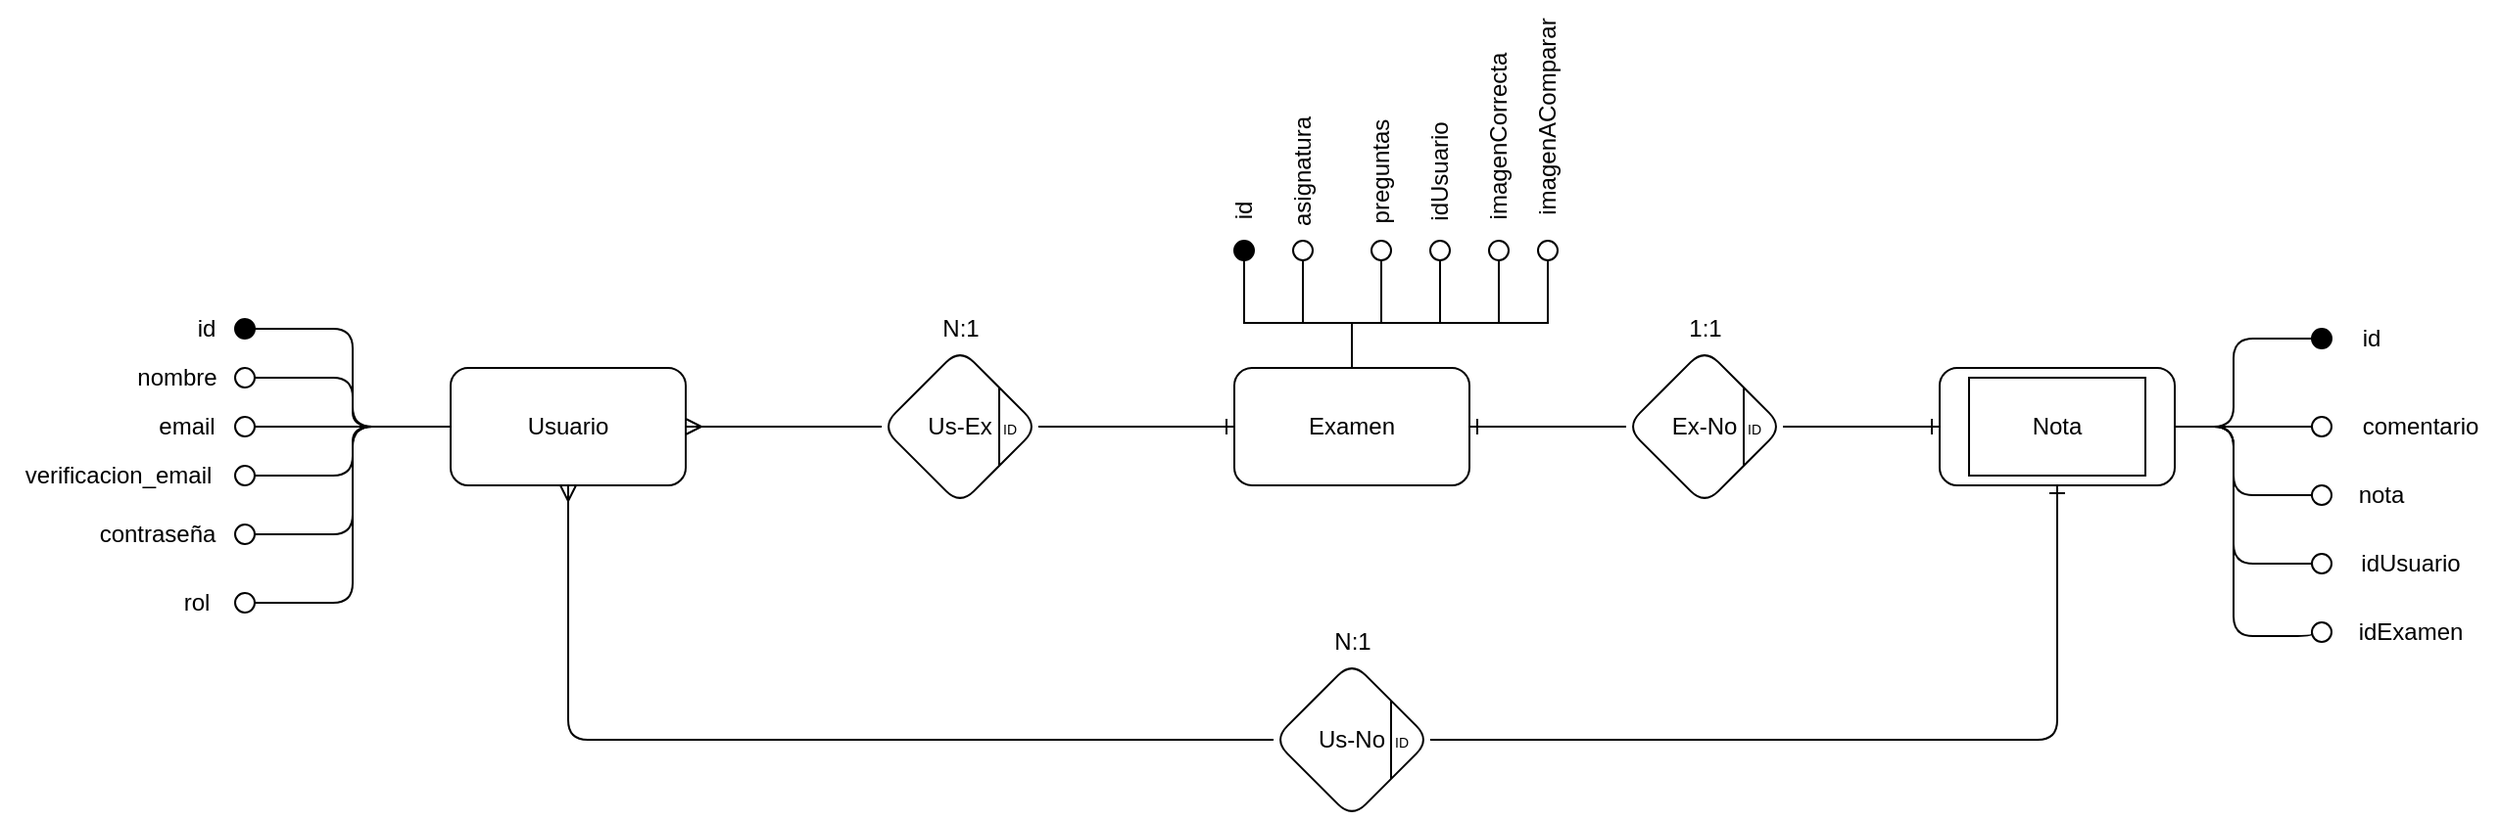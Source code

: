 <mxfile>
    <diagram id="fs26s8ENTE_4_NqMiJsl" name="Page-1">
        <mxGraphModel dx="635" dy="310" grid="1" gridSize="10" guides="1" tooltips="1" connect="1" arrows="1" fold="1" page="1" pageScale="1" pageWidth="850" pageHeight="1100" math="0" shadow="0">
            <root>
                <mxCell id="0"/>
                <mxCell id="1" parent="0"/>
                <mxCell id="45" value="" style="edgeStyle=none;html=1;endArrow=none;endFill=0;startArrow=ERmany;startFill=0;" parent="1" source="2" target="44" edge="1">
                    <mxGeometry relative="1" as="geometry">
                        <Array as="points">
                            <mxPoint x="460" y="683"/>
                        </Array>
                    </mxGeometry>
                </mxCell>
                <mxCell id="2" value="Usuario" style="rounded=1;whiteSpace=wrap;html=1;" parent="1" vertex="1">
                    <mxGeometry x="400" y="493" width="120" height="60" as="geometry"/>
                </mxCell>
                <mxCell id="41" value="" style="edgeStyle=none;html=1;endArrow=none;endFill=0;startArrow=ERone;startFill=0;" parent="1" source="3" target="40" edge="1">
                    <mxGeometry relative="1" as="geometry"/>
                </mxCell>
                <mxCell id="3" value="Examen" style="rounded=1;whiteSpace=wrap;html=1;" parent="1" vertex="1">
                    <mxGeometry x="800" y="493" width="120" height="60" as="geometry"/>
                </mxCell>
                <mxCell id="5" style="edgeStyle=none;html=1;entryX=1;entryY=0.5;entryDx=0;entryDy=0;startArrow=none;startFill=0;endArrow=ERmany;endFill=0;" parent="1" source="4" target="2" edge="1">
                    <mxGeometry relative="1" as="geometry"/>
                </mxCell>
                <mxCell id="6" style="edgeStyle=none;html=1;entryX=0;entryY=0.5;entryDx=0;entryDy=0;startArrow=none;startFill=0;endArrow=ERone;endFill=0;" parent="1" source="4" target="3" edge="1">
                    <mxGeometry relative="1" as="geometry"/>
                </mxCell>
                <mxCell id="4" value="Us-Ex" style="rhombus;whiteSpace=wrap;html=1;rounded=1;" parent="1" vertex="1">
                    <mxGeometry x="620" y="483" width="80" height="80" as="geometry"/>
                </mxCell>
                <mxCell id="43" value="" style="edgeStyle=none;html=1;endArrow=ERone;endFill=0;" parent="1" source="40" target="42" edge="1">
                    <mxGeometry relative="1" as="geometry"/>
                </mxCell>
                <mxCell id="40" value="Ex-No" style="rhombus;whiteSpace=wrap;html=1;rounded=1;" parent="1" vertex="1">
                    <mxGeometry x="1000" y="483" width="80" height="80" as="geometry"/>
                </mxCell>
                <mxCell id="42" value="Nota" style="whiteSpace=wrap;html=1;rounded=1;" parent="1" vertex="1">
                    <mxGeometry x="1160" y="493" width="120" height="60" as="geometry"/>
                </mxCell>
                <mxCell id="46" style="edgeStyle=none;html=1;entryX=0.5;entryY=1;entryDx=0;entryDy=0;endArrow=ERone;endFill=0;" parent="1" source="44" target="42" edge="1">
                    <mxGeometry relative="1" as="geometry">
                        <Array as="points">
                            <mxPoint x="1220" y="683"/>
                        </Array>
                    </mxGeometry>
                </mxCell>
                <mxCell id="44" value="Us-No" style="rhombus;whiteSpace=wrap;html=1;rounded=1;" parent="1" vertex="1">
                    <mxGeometry x="820" y="643" width="80" height="80" as="geometry"/>
                </mxCell>
                <mxCell id="51" value="nombre" style="text;html=1;align=center;verticalAlign=middle;resizable=0;points=[];autosize=1;strokeColor=none;fillColor=none;" parent="1" vertex="1">
                    <mxGeometry x="230" y="483" width="60" height="30" as="geometry"/>
                </mxCell>
                <mxCell id="52" value="email" style="text;html=1;align=center;verticalAlign=middle;resizable=0;points=[];autosize=1;strokeColor=none;fillColor=none;" parent="1" vertex="1">
                    <mxGeometry x="240" y="508" width="50" height="30" as="geometry"/>
                </mxCell>
                <mxCell id="53" value="contraseña" style="text;html=1;align=center;verticalAlign=middle;resizable=0;points=[];autosize=1;strokeColor=none;fillColor=none;" parent="1" vertex="1">
                    <mxGeometry x="210" y="563" width="80" height="30" as="geometry"/>
                </mxCell>
                <mxCell id="54" value="verificacion_email" style="text;html=1;align=center;verticalAlign=middle;resizable=0;points=[];autosize=1;strokeColor=none;fillColor=none;" parent="1" vertex="1">
                    <mxGeometry x="170" y="533" width="120" height="30" as="geometry"/>
                </mxCell>
                <mxCell id="55" value="id" style="text;html=1;align=center;verticalAlign=middle;resizable=0;points=[];autosize=1;strokeColor=none;fillColor=none;" parent="1" vertex="1">
                    <mxGeometry x="260" y="458" width="30" height="30" as="geometry"/>
                </mxCell>
                <mxCell id="63" style="edgeStyle=none;html=1;entryX=0;entryY=0.5;entryDx=0;entryDy=0;endArrow=none;endFill=0;" parent="1" source="56" target="2" edge="1">
                    <mxGeometry relative="1" as="geometry">
                        <Array as="points">
                            <mxPoint x="350" y="473"/>
                            <mxPoint x="350" y="523"/>
                        </Array>
                    </mxGeometry>
                </mxCell>
                <mxCell id="56" value="" style="ellipse;whiteSpace=wrap;html=1;fillColor=#000000;fontColor=#ffffff;strokeColor=light-dark(#000000, #b2cbff);" parent="1" vertex="1">
                    <mxGeometry x="290" y="468" width="10" height="10" as="geometry"/>
                </mxCell>
                <mxCell id="57" value="" style="ellipse;whiteSpace=wrap;html=1;" parent="1" vertex="1">
                    <mxGeometry x="290" y="493" width="10" height="10" as="geometry"/>
                </mxCell>
                <mxCell id="65" style="edgeStyle=none;html=1;entryX=0;entryY=0.5;entryDx=0;entryDy=0;endArrow=none;endFill=0;" parent="1" source="58" target="2" edge="1">
                    <mxGeometry relative="1" as="geometry"/>
                </mxCell>
                <mxCell id="58" value="" style="ellipse;whiteSpace=wrap;html=1;" parent="1" vertex="1">
                    <mxGeometry x="290" y="518" width="10" height="10" as="geometry"/>
                </mxCell>
                <mxCell id="67" style="edgeStyle=none;html=1;entryX=0;entryY=0.5;entryDx=0;entryDy=0;endArrow=none;endFill=0;" parent="1" source="59" target="2" edge="1">
                    <mxGeometry relative="1" as="geometry">
                        <Array as="points">
                            <mxPoint x="350" y="548"/>
                            <mxPoint x="350" y="523"/>
                        </Array>
                    </mxGeometry>
                </mxCell>
                <mxCell id="59" value="" style="ellipse;whiteSpace=wrap;html=1;" parent="1" vertex="1">
                    <mxGeometry x="290" y="543" width="10" height="10" as="geometry"/>
                </mxCell>
                <mxCell id="66" style="edgeStyle=none;html=1;entryX=0;entryY=0.5;entryDx=0;entryDy=0;endArrow=none;endFill=0;" parent="1" source="60" target="2" edge="1">
                    <mxGeometry relative="1" as="geometry">
                        <Array as="points">
                            <mxPoint x="350" y="578"/>
                            <mxPoint x="350" y="523"/>
                        </Array>
                    </mxGeometry>
                </mxCell>
                <mxCell id="60" value="" style="ellipse;whiteSpace=wrap;html=1;" parent="1" vertex="1">
                    <mxGeometry x="290" y="573" width="10" height="10" as="geometry"/>
                </mxCell>
                <mxCell id="64" style="edgeStyle=none;html=1;endArrow=none;endFill=0;" parent="1" source="57" edge="1">
                    <mxGeometry relative="1" as="geometry">
                        <mxPoint x="400" y="523" as="targetPoint"/>
                        <Array as="points">
                            <mxPoint x="320" y="498"/>
                            <mxPoint x="350" y="498"/>
                            <mxPoint x="350" y="523"/>
                        </Array>
                    </mxGeometry>
                </mxCell>
                <mxCell id="68" value="N:1" style="text;html=1;align=center;verticalAlign=middle;resizable=0;points=[];autosize=1;strokeColor=none;fillColor=none;" parent="1" vertex="1">
                    <mxGeometry x="640" y="458" width="40" height="30" as="geometry"/>
                </mxCell>
                <mxCell id="71" value="" style="edgeStyle=none;orthogonalLoop=1;jettySize=auto;html=1;endArrow=none;endFill=0;exitX=1;exitY=0;exitDx=0;exitDy=0;entryX=1;entryY=1;entryDx=0;entryDy=0;" parent="1" source="4" target="4" edge="1">
                    <mxGeometry width="100" relative="1" as="geometry">
                        <mxPoint x="610" y="443" as="sourcePoint"/>
                        <mxPoint x="710" y="443" as="targetPoint"/>
                        <Array as="points"/>
                    </mxGeometry>
                </mxCell>
                <mxCell id="76" value="N:1" style="text;html=1;align=center;verticalAlign=middle;resizable=0;points=[];autosize=1;strokeColor=none;fillColor=none;" parent="1" vertex="1">
                    <mxGeometry x="840" y="618" width="40" height="30" as="geometry"/>
                </mxCell>
                <mxCell id="78" value="" style="edgeStyle=none;orthogonalLoop=1;jettySize=auto;html=1;endArrow=none;endFill=0;exitX=1;exitY=0;exitDx=0;exitDy=0;entryX=1;entryY=1;entryDx=0;entryDy=0;" parent="1" edge="1">
                    <mxGeometry width="100" relative="1" as="geometry">
                        <mxPoint x="880" y="663" as="sourcePoint"/>
                        <mxPoint x="880" y="703" as="targetPoint"/>
                        <Array as="points"/>
                    </mxGeometry>
                </mxCell>
                <mxCell id="79" value="" style="edgeStyle=none;orthogonalLoop=1;jettySize=auto;html=1;endArrow=none;endFill=0;exitX=1;exitY=0;exitDx=0;exitDy=0;entryX=1;entryY=1;entryDx=0;entryDy=0;" parent="1" edge="1">
                    <mxGeometry width="100" relative="1" as="geometry">
                        <mxPoint x="1060" y="503" as="sourcePoint"/>
                        <mxPoint x="1060" y="543" as="targetPoint"/>
                        <Array as="points"/>
                    </mxGeometry>
                </mxCell>
                <mxCell id="125" value="" style="ellipse;whiteSpace=wrap;html=1;fillColor=#000000;fontColor=#ffffff;strokeColor=light-dark(#000000, #b2cbff);" parent="1" vertex="1">
                    <mxGeometry x="800" y="428" width="10" height="10" as="geometry"/>
                </mxCell>
                <mxCell id="127" value="" style="edgeStyle=segmentEdgeStyle;endArrow=none;html=1;curved=0;rounded=0;endSize=8;startSize=8;sourcePerimeterSpacing=0;targetPerimeterSpacing=0;endFill=0;entryX=0.5;entryY=1;entryDx=0;entryDy=0;" parent="1" target="132" edge="1">
                    <mxGeometry width="100" relative="1" as="geometry">
                        <mxPoint x="860" y="488" as="sourcePoint"/>
                        <mxPoint x="960" y="423" as="targetPoint"/>
                        <Array as="points">
                            <mxPoint x="860" y="470"/>
                            <mxPoint x="905" y="470"/>
                        </Array>
                    </mxGeometry>
                </mxCell>
                <mxCell id="128" value="" style="edgeStyle=segmentEdgeStyle;endArrow=none;html=1;curved=0;rounded=0;endSize=8;startSize=8;sourcePerimeterSpacing=0;targetPerimeterSpacing=0;exitX=0.5;exitY=0;exitDx=0;exitDy=0;entryX=0.5;entryY=1;entryDx=0;entryDy=0;endFill=0;" parent="1" source="3" target="131" edge="1">
                    <mxGeometry width="100" relative="1" as="geometry">
                        <mxPoint x="945" y="398" as="sourcePoint"/>
                        <mxPoint x="890" y="343" as="targetPoint"/>
                        <Array as="points">
                            <mxPoint x="860" y="470"/>
                            <mxPoint x="875" y="470"/>
                        </Array>
                    </mxGeometry>
                </mxCell>
                <mxCell id="129" value="" style="edgeStyle=segmentEdgeStyle;endArrow=none;html=1;curved=0;rounded=0;endSize=8;startSize=8;sourcePerimeterSpacing=0;targetPerimeterSpacing=0;exitX=0.5;exitY=0;exitDx=0;exitDy=0;entryX=0.5;entryY=1;entryDx=0;entryDy=0;endFill=0;" parent="1" source="3" target="130" edge="1">
                    <mxGeometry width="100" relative="1" as="geometry">
                        <mxPoint x="920" y="440.5" as="sourcePoint"/>
                        <mxPoint x="865" y="385.5" as="targetPoint"/>
                        <Array as="points">
                            <mxPoint x="860" y="470"/>
                            <mxPoint x="835" y="470"/>
                        </Array>
                    </mxGeometry>
                </mxCell>
                <mxCell id="130" value="" style="ellipse;whiteSpace=wrap;html=1;" parent="1" vertex="1">
                    <mxGeometry x="830" y="428" width="10" height="10" as="geometry"/>
                </mxCell>
                <mxCell id="131" value="" style="ellipse;whiteSpace=wrap;html=1;" parent="1" vertex="1">
                    <mxGeometry x="870" y="428" width="10" height="10" as="geometry"/>
                </mxCell>
                <mxCell id="132" value="" style="ellipse;whiteSpace=wrap;html=1;" parent="1" vertex="1">
                    <mxGeometry x="900" y="428" width="10" height="10" as="geometry"/>
                </mxCell>
                <mxCell id="133" value="" style="edgeStyle=segmentEdgeStyle;endArrow=none;html=1;curved=0;rounded=0;endSize=8;startSize=8;sourcePerimeterSpacing=0;targetPerimeterSpacing=0;endFill=0;entryX=0.5;entryY=1;entryDx=0;entryDy=0;exitX=0.5;exitY=0;exitDx=0;exitDy=0;" parent="1" source="3" target="125" edge="1">
                    <mxGeometry width="100" relative="1" as="geometry">
                        <mxPoint x="870" y="498" as="sourcePoint"/>
                        <mxPoint x="915" y="448" as="targetPoint"/>
                        <Array as="points">
                            <mxPoint x="860" y="470"/>
                            <mxPoint x="805" y="470"/>
                        </Array>
                    </mxGeometry>
                </mxCell>
                <mxCell id="134" value="id" style="text;html=1;align=center;verticalAlign=middle;resizable=0;points=[];autosize=1;strokeColor=none;fillColor=none;rotation=-90;" parent="1" vertex="1">
                    <mxGeometry x="790" y="398" width="30" height="30" as="geometry"/>
                </mxCell>
                <mxCell id="135" value="idUsuario" style="text;html=1;align=center;verticalAlign=middle;resizable=0;points=[];autosize=1;strokeColor=none;fillColor=none;rotation=-90;" parent="1" vertex="1">
                    <mxGeometry x="870" y="378" width="70" height="30" as="geometry"/>
                </mxCell>
                <mxCell id="136" value="preguntas" style="text;html=1;align=center;verticalAlign=middle;resizable=0;points=[];autosize=1;strokeColor=none;fillColor=none;rotation=-90;" parent="1" vertex="1">
                    <mxGeometry x="835" y="378" width="80" height="30" as="geometry"/>
                </mxCell>
                <mxCell id="137" value="asignatura" style="text;html=1;align=center;verticalAlign=middle;resizable=0;points=[];autosize=1;strokeColor=none;fillColor=none;rotation=-90;" parent="1" vertex="1">
                    <mxGeometry x="795" y="378" width="80" height="30" as="geometry"/>
                </mxCell>
                <mxCell id="148" style="edgeStyle=none;html=1;entryX=1;entryY=0.5;entryDx=0;entryDy=0;endArrow=none;endFill=0;" parent="1" source="138" target="42" edge="1">
                    <mxGeometry relative="1" as="geometry">
                        <Array as="points">
                            <mxPoint x="1310" y="478"/>
                            <mxPoint x="1310" y="523"/>
                        </Array>
                    </mxGeometry>
                </mxCell>
                <mxCell id="138" value="" style="ellipse;whiteSpace=wrap;html=1;fillColor=#000000;fontColor=#ffffff;strokeColor=light-dark(#000000, #b2cbff);" parent="1" vertex="1">
                    <mxGeometry x="1350" y="473" width="10" height="10" as="geometry"/>
                </mxCell>
                <mxCell id="150" style="edgeStyle=none;html=1;entryX=1;entryY=0.5;entryDx=0;entryDy=0;endArrow=none;endFill=0;" parent="1" source="139" target="42" edge="1">
                    <mxGeometry relative="1" as="geometry"/>
                </mxCell>
                <mxCell id="139" value="" style="ellipse;whiteSpace=wrap;html=1;" parent="1" vertex="1">
                    <mxGeometry x="1350" y="518" width="10" height="10" as="geometry"/>
                </mxCell>
                <mxCell id="151" style="edgeStyle=none;html=1;entryX=1;entryY=0.5;entryDx=0;entryDy=0;endArrow=none;endFill=0;" parent="1" source="140" target="42" edge="1">
                    <mxGeometry relative="1" as="geometry">
                        <Array as="points">
                            <mxPoint x="1310" y="558"/>
                            <mxPoint x="1310" y="523"/>
                        </Array>
                    </mxGeometry>
                </mxCell>
                <mxCell id="140" value="" style="ellipse;whiteSpace=wrap;html=1;" parent="1" vertex="1">
                    <mxGeometry x="1350" y="553" width="10" height="10" as="geometry"/>
                </mxCell>
                <mxCell id="152" style="edgeStyle=none;html=1;entryX=1;entryY=0.5;entryDx=0;entryDy=0;endArrow=none;endFill=0;" parent="1" source="141" target="42" edge="1">
                    <mxGeometry relative="1" as="geometry">
                        <Array as="points">
                            <mxPoint x="1310" y="593"/>
                            <mxPoint x="1310" y="523"/>
                        </Array>
                    </mxGeometry>
                </mxCell>
                <mxCell id="141" value="" style="ellipse;whiteSpace=wrap;html=1;" parent="1" vertex="1">
                    <mxGeometry x="1350" y="588" width="10" height="10" as="geometry"/>
                </mxCell>
                <mxCell id="142" value="id" style="text;html=1;align=center;verticalAlign=middle;resizable=0;points=[];autosize=1;strokeColor=none;fillColor=none;rotation=0;" parent="1" vertex="1">
                    <mxGeometry x="1365" y="463" width="30" height="30" as="geometry"/>
                </mxCell>
                <mxCell id="143" value="idUsuario" style="text;html=1;align=center;verticalAlign=middle;resizable=0;points=[];autosize=1;strokeColor=none;fillColor=none;rotation=0;" parent="1" vertex="1">
                    <mxGeometry x="1365" y="578" width="70" height="30" as="geometry"/>
                </mxCell>
                <mxCell id="144" value="idExamen" style="text;html=1;align=center;verticalAlign=middle;resizable=0;points=[];autosize=1;strokeColor=none;fillColor=none;rotation=0;" parent="1" vertex="1">
                    <mxGeometry x="1360" y="613" width="80" height="30" as="geometry"/>
                </mxCell>
                <mxCell id="145" value="nota" style="text;html=1;align=center;verticalAlign=middle;resizable=0;points=[];autosize=1;strokeColor=none;fillColor=none;rotation=0;" parent="1" vertex="1">
                    <mxGeometry x="1360" y="543" width="50" height="30" as="geometry"/>
                </mxCell>
                <mxCell id="154" value="&lt;font style=&quot;font-size: 7px;&quot;&gt;ID&lt;/font&gt;" style="text;html=1;align=center;verticalAlign=middle;resizable=0;points=[];autosize=1;strokeColor=none;fillColor=none;" parent="1" vertex="1">
                    <mxGeometry x="670" y="508" width="30" height="30" as="geometry"/>
                </mxCell>
                <mxCell id="155" value="&lt;font style=&quot;font-size: 7px;&quot;&gt;ID&lt;/font&gt;" style="text;html=1;align=center;verticalAlign=middle;resizable=0;points=[];autosize=1;strokeColor=none;fillColor=none;" parent="1" vertex="1">
                    <mxGeometry x="1050" y="508" width="30" height="30" as="geometry"/>
                </mxCell>
                <mxCell id="156" value="&lt;font style=&quot;font-size: 7px;&quot;&gt;ID&lt;/font&gt;" style="text;html=1;align=center;verticalAlign=middle;resizable=0;points=[];autosize=1;strokeColor=none;fillColor=none;" parent="1" vertex="1">
                    <mxGeometry x="870" y="668" width="30" height="30" as="geometry"/>
                </mxCell>
                <mxCell id="158" value="rol" style="text;html=1;align=center;verticalAlign=middle;resizable=0;points=[];autosize=1;strokeColor=none;fillColor=none;" parent="1" vertex="1">
                    <mxGeometry x="250" y="598" width="40" height="30" as="geometry"/>
                </mxCell>
                <mxCell id="160" style="edgeStyle=none;html=1;entryX=0;entryY=0.5;entryDx=0;entryDy=0;endArrow=none;endFill=0;" parent="1" source="159" target="2" edge="1">
                    <mxGeometry relative="1" as="geometry">
                        <Array as="points">
                            <mxPoint x="350" y="613"/>
                            <mxPoint x="350" y="523"/>
                        </Array>
                    </mxGeometry>
                </mxCell>
                <mxCell id="159" value="" style="ellipse;whiteSpace=wrap;html=1;" parent="1" vertex="1">
                    <mxGeometry x="290" y="608" width="10" height="10" as="geometry"/>
                </mxCell>
                <mxCell id="161" value="comentario" style="text;html=1;align=center;verticalAlign=middle;resizable=0;points=[];autosize=1;strokeColor=none;fillColor=none;" parent="1" vertex="1">
                    <mxGeometry x="1365" y="508" width="80" height="30" as="geometry"/>
                </mxCell>
                <mxCell id="162" value="" style="ellipse;whiteSpace=wrap;html=1;" parent="1" vertex="1">
                    <mxGeometry x="1350" y="623" width="10" height="10" as="geometry"/>
                </mxCell>
                <mxCell id="164" style="edgeStyle=none;html=1;entryX=1;entryY=0.5;entryDx=0;entryDy=0;endArrow=none;endFill=0;exitX=0;exitY=0.5;exitDx=0;exitDy=0;" parent="1" source="162" edge="1">
                    <mxGeometry relative="1" as="geometry">
                        <mxPoint x="1350" y="593" as="sourcePoint"/>
                        <mxPoint x="1280" y="523" as="targetPoint"/>
                        <Array as="points">
                            <mxPoint x="1350" y="630"/>
                            <mxPoint x="1310" y="630"/>
                            <mxPoint x="1310" y="523"/>
                        </Array>
                    </mxGeometry>
                </mxCell>
                <mxCell id="165" value="1:1" style="text;html=1;align=center;verticalAlign=middle;resizable=0;points=[];autosize=1;strokeColor=none;fillColor=none;" parent="1" vertex="1">
                    <mxGeometry x="1020" y="458" width="40" height="30" as="geometry"/>
                </mxCell>
                <mxCell id="166" value="" style="whiteSpace=wrap;html=1;fillColor=none;" parent="1" vertex="1">
                    <mxGeometry x="1175" y="498" width="90" height="50" as="geometry"/>
                </mxCell>
                <mxCell id="167" value="imagenCorrecta" style="text;html=1;align=center;verticalAlign=middle;resizable=0;points=[];autosize=1;strokeColor=none;fillColor=none;rotation=-90;" vertex="1" parent="1">
                    <mxGeometry x="880" y="360" width="110" height="30" as="geometry"/>
                </mxCell>
                <mxCell id="169" value="imagenAComparar" style="text;html=1;align=center;verticalAlign=middle;resizable=0;points=[];autosize=1;strokeColor=none;fillColor=none;rotation=-90;" vertex="1" parent="1">
                    <mxGeometry x="900" y="350" width="120" height="30" as="geometry"/>
                </mxCell>
                <mxCell id="170" value="" style="ellipse;whiteSpace=wrap;html=1;" vertex="1" parent="1">
                    <mxGeometry x="930" y="428" width="10" height="10" as="geometry"/>
                </mxCell>
                <mxCell id="171" value="" style="ellipse;whiteSpace=wrap;html=1;" vertex="1" parent="1">
                    <mxGeometry x="955" y="428" width="10" height="10" as="geometry"/>
                </mxCell>
                <mxCell id="173" value="" style="edgeStyle=segmentEdgeStyle;endArrow=none;html=1;curved=0;rounded=0;endSize=8;startSize=8;sourcePerimeterSpacing=0;targetPerimeterSpacing=0;exitX=0.5;exitY=0;exitDx=0;exitDy=0;entryX=0.5;entryY=1;entryDx=0;entryDy=0;endFill=0;" edge="1" parent="1" source="3" target="170">
                    <mxGeometry width="100" relative="1" as="geometry">
                        <mxPoint x="880" y="440" as="sourcePoint"/>
                        <mxPoint x="980" y="480" as="targetPoint"/>
                        <Array as="points">
                            <mxPoint x="860" y="470"/>
                            <mxPoint x="935" y="470"/>
                        </Array>
                    </mxGeometry>
                </mxCell>
                <mxCell id="174" value="" style="edgeStyle=segmentEdgeStyle;endArrow=none;html=1;curved=0;rounded=0;endSize=8;startSize=8;sourcePerimeterSpacing=0;targetPerimeterSpacing=0;exitX=0.5;exitY=0;exitDx=0;exitDy=0;entryX=0.5;entryY=1;entryDx=0;entryDy=0;endFill=0;" edge="1" parent="1" source="3" target="171">
                    <mxGeometry width="100" relative="1" as="geometry">
                        <mxPoint x="870" y="503" as="sourcePoint"/>
                        <mxPoint x="945" y="448" as="targetPoint"/>
                        <Array as="points">
                            <mxPoint x="860" y="470"/>
                            <mxPoint x="960" y="470"/>
                        </Array>
                    </mxGeometry>
                </mxCell>
            </root>
        </mxGraphModel>
    </diagram>
</mxfile>